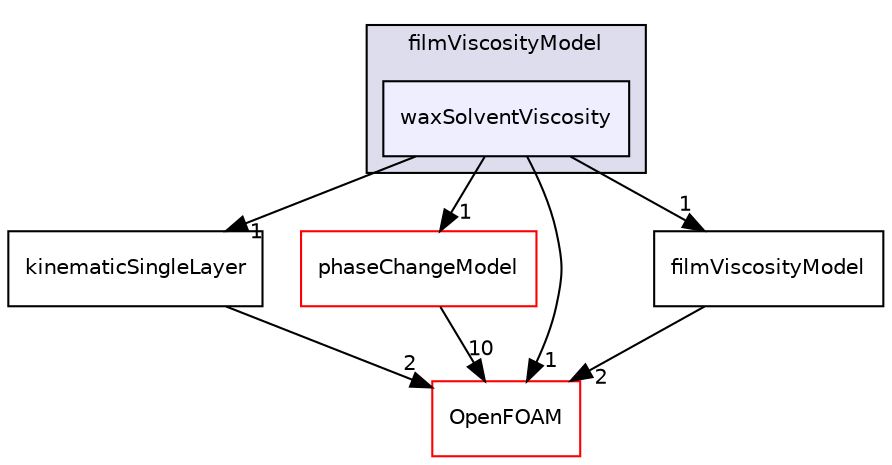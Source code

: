 digraph "src/regionModels/surfaceFilmModels/submodels/thermo/filmViscosityModel/waxSolventViscosity" {
  bgcolor=transparent;
  compound=true
  node [ fontsize="10", fontname="Helvetica"];
  edge [ labelfontsize="10", labelfontname="Helvetica"];
  subgraph clusterdir_211a3eb45955e8c66b497f79e68b0f11 {
    graph [ bgcolor="#ddddee", pencolor="black", label="filmViscosityModel" fontname="Helvetica", fontsize="10", URL="dir_211a3eb45955e8c66b497f79e68b0f11.html"]
  dir_1f6678fa6485954106b36c39c424dcdd [shape=box, label="waxSolventViscosity", style="filled", fillcolor="#eeeeff", pencolor="black", URL="dir_1f6678fa6485954106b36c39c424dcdd.html"];
  }
  dir_1c60e658c3548753b29433c6c9718fd3 [shape=box label="kinematicSingleLayer" URL="dir_1c60e658c3548753b29433c6c9718fd3.html"];
  dir_e0141a5d986b16ca177ac1706b95d43f [shape=box label="phaseChangeModel" color="red" URL="dir_e0141a5d986b16ca177ac1706b95d43f.html"];
  dir_c5473ff19b20e6ec4dfe5c310b3778a8 [shape=box label="OpenFOAM" color="red" URL="dir_c5473ff19b20e6ec4dfe5c310b3778a8.html"];
  dir_1efdbd268e6ff0c5950b585f55a8389d [shape=box label="filmViscosityModel" URL="dir_1efdbd268e6ff0c5950b585f55a8389d.html"];
  dir_1c60e658c3548753b29433c6c9718fd3->dir_c5473ff19b20e6ec4dfe5c310b3778a8 [headlabel="2", labeldistance=1.5 headhref="dir_003422_002151.html"];
  dir_e0141a5d986b16ca177ac1706b95d43f->dir_c5473ff19b20e6ec4dfe5c310b3778a8 [headlabel="10", labeldistance=1.5 headhref="dir_000861_002151.html"];
  dir_1f6678fa6485954106b36c39c424dcdd->dir_1c60e658c3548753b29433c6c9718fd3 [headlabel="1", labeldistance=1.5 headhref="dir_003464_003422.html"];
  dir_1f6678fa6485954106b36c39c424dcdd->dir_e0141a5d986b16ca177ac1706b95d43f [headlabel="1", labeldistance=1.5 headhref="dir_003464_000861.html"];
  dir_1f6678fa6485954106b36c39c424dcdd->dir_c5473ff19b20e6ec4dfe5c310b3778a8 [headlabel="1", labeldistance=1.5 headhref="dir_003464_002151.html"];
  dir_1f6678fa6485954106b36c39c424dcdd->dir_1efdbd268e6ff0c5950b585f55a8389d [headlabel="1", labeldistance=1.5 headhref="dir_003464_003460.html"];
  dir_1efdbd268e6ff0c5950b585f55a8389d->dir_c5473ff19b20e6ec4dfe5c310b3778a8 [headlabel="2", labeldistance=1.5 headhref="dir_003460_002151.html"];
}
